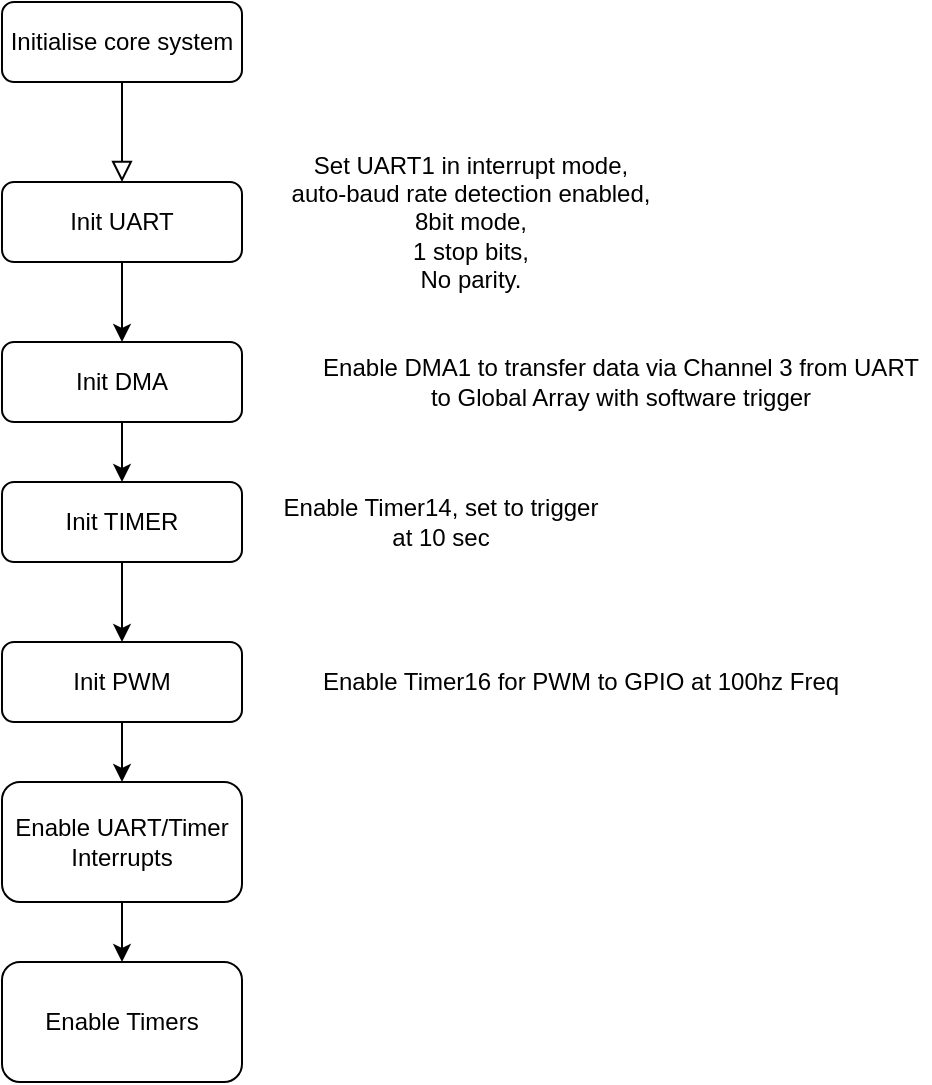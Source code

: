 <mxfile version="14.5.3" type="device" pages="6"><diagram id="C5RBs43oDa-KdzZeNtuy" name="Init"><mxGraphModel dx="782" dy="437" grid="1" gridSize="10" guides="1" tooltips="1" connect="1" arrows="1" fold="1" page="1" pageScale="1" pageWidth="827" pageHeight="1169" math="0" shadow="0"><root><mxCell id="WIyWlLk6GJQsqaUBKTNV-0"/><mxCell id="WIyWlLk6GJQsqaUBKTNV-1" parent="WIyWlLk6GJQsqaUBKTNV-0"/><mxCell id="WIyWlLk6GJQsqaUBKTNV-2" value="" style="rounded=0;html=1;jettySize=auto;orthogonalLoop=1;fontSize=11;endArrow=block;endFill=0;endSize=8;strokeWidth=1;shadow=0;labelBackgroundColor=none;edgeStyle=orthogonalEdgeStyle;" parent="WIyWlLk6GJQsqaUBKTNV-1" source="WIyWlLk6GJQsqaUBKTNV-3" edge="1"><mxGeometry relative="1" as="geometry"><mxPoint x="220" y="170" as="targetPoint"/></mxGeometry></mxCell><mxCell id="WIyWlLk6GJQsqaUBKTNV-3" value="Initialise core system" style="rounded=1;whiteSpace=wrap;html=1;fontSize=12;glass=0;strokeWidth=1;shadow=0;" parent="WIyWlLk6GJQsqaUBKTNV-1" vertex="1"><mxGeometry x="160" y="80" width="120" height="40" as="geometry"/></mxCell><mxCell id="fNFxK3prlRvdz3gn4YZW-1" value="" style="edgeStyle=orthogonalEdgeStyle;rounded=0;orthogonalLoop=1;jettySize=auto;html=1;" parent="WIyWlLk6GJQsqaUBKTNV-1" source="WIyWlLk6GJQsqaUBKTNV-7" target="WIyWlLk6GJQsqaUBKTNV-12" edge="1"><mxGeometry relative="1" as="geometry"/></mxCell><mxCell id="WIyWlLk6GJQsqaUBKTNV-7" value="Init UART" style="rounded=1;whiteSpace=wrap;html=1;fontSize=12;glass=0;strokeWidth=1;shadow=0;" parent="WIyWlLk6GJQsqaUBKTNV-1" vertex="1"><mxGeometry x="160" y="170" width="120" height="40" as="geometry"/></mxCell><mxCell id="fNFxK3prlRvdz3gn4YZW-9" value="" style="edgeStyle=orthogonalEdgeStyle;rounded=0;orthogonalLoop=1;jettySize=auto;html=1;" parent="WIyWlLk6GJQsqaUBKTNV-1" source="WIyWlLk6GJQsqaUBKTNV-11" target="fNFxK3prlRvdz3gn4YZW-8" edge="1"><mxGeometry relative="1" as="geometry"/></mxCell><mxCell id="WIyWlLk6GJQsqaUBKTNV-11" value="Init PWM" style="rounded=1;whiteSpace=wrap;html=1;fontSize=12;glass=0;strokeWidth=1;shadow=0;" parent="WIyWlLk6GJQsqaUBKTNV-1" vertex="1"><mxGeometry x="160" y="400" width="120" height="40" as="geometry"/></mxCell><mxCell id="fNFxK3prlRvdz3gn4YZW-4" value="" style="edgeStyle=orthogonalEdgeStyle;rounded=0;orthogonalLoop=1;jettySize=auto;html=1;" parent="WIyWlLk6GJQsqaUBKTNV-1" source="WIyWlLk6GJQsqaUBKTNV-12" target="fNFxK3prlRvdz3gn4YZW-3" edge="1"><mxGeometry relative="1" as="geometry"/></mxCell><mxCell id="WIyWlLk6GJQsqaUBKTNV-12" value="Init DMA" style="rounded=1;whiteSpace=wrap;html=1;fontSize=12;glass=0;strokeWidth=1;shadow=0;" parent="WIyWlLk6GJQsqaUBKTNV-1" vertex="1"><mxGeometry x="160" y="250" width="120" height="40" as="geometry"/></mxCell><mxCell id="fNFxK3prlRvdz3gn4YZW-0" value="Set UART1 in interrupt mode, &lt;br&gt;auto-baud rate detection enabled,&lt;br&gt;8bit mode,&lt;br&gt;1 stop bits,&lt;br&gt;No parity." style="text;html=1;align=center;verticalAlign=middle;resizable=0;points=[];autosize=1;" parent="WIyWlLk6GJQsqaUBKTNV-1" vertex="1"><mxGeometry x="299" y="150" width="190" height="80" as="geometry"/></mxCell><mxCell id="fNFxK3prlRvdz3gn4YZW-2" value="Enable DMA1 to transfer data via Channel 3 from UART &lt;br&gt;to Global Array with software trigger" style="text;html=1;align=center;verticalAlign=middle;resizable=0;points=[];autosize=1;" parent="WIyWlLk6GJQsqaUBKTNV-1" vertex="1"><mxGeometry x="314" y="255" width="310" height="30" as="geometry"/></mxCell><mxCell id="fNFxK3prlRvdz3gn4YZW-6" value="" style="edgeStyle=orthogonalEdgeStyle;rounded=0;orthogonalLoop=1;jettySize=auto;html=1;" parent="WIyWlLk6GJQsqaUBKTNV-1" source="fNFxK3prlRvdz3gn4YZW-3" target="WIyWlLk6GJQsqaUBKTNV-11" edge="1"><mxGeometry relative="1" as="geometry"/></mxCell><mxCell id="fNFxK3prlRvdz3gn4YZW-3" value="Init TIMER" style="rounded=1;whiteSpace=wrap;html=1;fontSize=12;glass=0;strokeWidth=1;shadow=0;" parent="WIyWlLk6GJQsqaUBKTNV-1" vertex="1"><mxGeometry x="160" y="320" width="120" height="40" as="geometry"/></mxCell><mxCell id="fNFxK3prlRvdz3gn4YZW-5" value="Enable Timer14, set to trigger &lt;br&gt;at 10 sec" style="text;html=1;align=center;verticalAlign=middle;resizable=0;points=[];autosize=1;" parent="WIyWlLk6GJQsqaUBKTNV-1" vertex="1"><mxGeometry x="294" y="325" width="170" height="30" as="geometry"/></mxCell><mxCell id="fNFxK3prlRvdz3gn4YZW-7" value="Enable Timer16 for PWM to GPIO at 100hz Freq" style="text;html=1;align=center;verticalAlign=middle;resizable=0;points=[];autosize=1;" parent="WIyWlLk6GJQsqaUBKTNV-1" vertex="1"><mxGeometry x="314" y="410" width="270" height="20" as="geometry"/></mxCell><mxCell id="0LhBLO6fS6d11tV4kmb4-1" value="" style="edgeStyle=orthogonalEdgeStyle;rounded=0;orthogonalLoop=1;jettySize=auto;html=1;" parent="WIyWlLk6GJQsqaUBKTNV-1" source="fNFxK3prlRvdz3gn4YZW-8" target="0LhBLO6fS6d11tV4kmb4-0" edge="1"><mxGeometry relative="1" as="geometry"/></mxCell><mxCell id="fNFxK3prlRvdz3gn4YZW-8" value="Enable UART/Timer Interrupts" style="whiteSpace=wrap;html=1;rounded=1;shadow=0;strokeWidth=1;glass=0;" parent="WIyWlLk6GJQsqaUBKTNV-1" vertex="1"><mxGeometry x="160" y="470" width="120" height="60" as="geometry"/></mxCell><mxCell id="0LhBLO6fS6d11tV4kmb4-0" value="Enable Timers" style="whiteSpace=wrap;html=1;rounded=1;shadow=0;strokeWidth=1;glass=0;" parent="WIyWlLk6GJQsqaUBKTNV-1" vertex="1"><mxGeometry x="160" y="560" width="120" height="60" as="geometry"/></mxCell></root></mxGraphModel></diagram><diagram id="NV0AXyTH2c6atrR2HW_r" name="Main Loop"><mxGraphModel dx="782" dy="437" grid="1" gridSize="10" guides="1" tooltips="1" connect="1" arrows="1" fold="1" page="1" pageScale="1" pageWidth="850" pageHeight="1100" math="0" shadow="0"><root><mxCell id="OW6c3vYPkjtHU0r8Vubb-0"/><mxCell id="OW6c3vYPkjtHU0r8Vubb-1" parent="OW6c3vYPkjtHU0r8Vubb-0"/><mxCell id="i8jqcb4h9BeHrwFSFc7t-2" value="" style="edgeStyle=orthogonalEdgeStyle;rounded=0;orthogonalLoop=1;jettySize=auto;html=1;" parent="OW6c3vYPkjtHU0r8Vubb-1" source="i8jqcb4h9BeHrwFSFc7t-0" edge="1"><mxGeometry relative="1" as="geometry"><mxPoint x="390" y="200" as="targetPoint"/></mxGeometry></mxCell><mxCell id="i8jqcb4h9BeHrwFSFc7t-0" value="Main Loop" style="rounded=1;whiteSpace=wrap;html=1;fontSize=12;glass=0;strokeWidth=1;shadow=0;" parent="OW6c3vYPkjtHU0r8Vubb-1" vertex="1"><mxGeometry x="330" y="80" width="120" height="40" as="geometry"/></mxCell><mxCell id="i8jqcb4h9BeHrwFSFc7t-3" value="My ring buffer has 3 defining variables:&lt;br&gt;num_pending - No. of units of Data still to be processed&lt;br&gt;write_index - Where new data will be added to buffer&lt;br&gt;read_index - Where data will be taken from for operations" style="text;html=1;align=center;verticalAlign=middle;resizable=0;points=[];autosize=1;" parent="OW6c3vYPkjtHU0r8Vubb-1" vertex="1"><mxGeometry x="460" y="10" width="320" height="60" as="geometry"/></mxCell><mxCell id="i8jqcb4h9BeHrwFSFc7t-9" value="No" style="edgeStyle=orthogonalEdgeStyle;rounded=0;orthogonalLoop=1;jettySize=auto;html=1;" parent="OW6c3vYPkjtHU0r8Vubb-1" source="i8jqcb4h9BeHrwFSFc7t-4" edge="1"><mxGeometry x="-0.6" relative="1" as="geometry"><mxPoint x="390" y="350" as="targetPoint"/><mxPoint as="offset"/></mxGeometry></mxCell><mxCell id="i8jqcb4h9BeHrwFSFc7t-4" value="num_pending == 0?" style="rhombus;whiteSpace=wrap;html=1;" parent="OW6c3vYPkjtHU0r8Vubb-1" vertex="1"><mxGeometry x="330" y="155" width="120" height="100" as="geometry"/></mxCell><mxCell id="i8jqcb4h9BeHrwFSFc7t-5" value="Yes" style="edgeStyle=orthogonalEdgeStyle;rounded=0;orthogonalLoop=1;jettySize=auto;html=1;exitX=1;exitY=0.5;exitDx=0;exitDy=0;entryX=0.5;entryY=0;entryDx=0;entryDy=0;" parent="OW6c3vYPkjtHU0r8Vubb-1" source="i8jqcb4h9BeHrwFSFc7t-4" target="i8jqcb4h9BeHrwFSFc7t-4" edge="1"><mxGeometry x="-0.565" relative="1" as="geometry"><mxPoint x="400" y="130" as="sourcePoint"/><mxPoint x="400" y="210" as="targetPoint"/><Array as="points"><mxPoint x="470" y="205"/><mxPoint x="470" y="130"/><mxPoint x="390" y="130"/></Array><mxPoint as="offset"/></mxGeometry></mxCell><mxCell id="5C7aSwYxDwhFgV674oqc-23" value="No" style="edgeStyle=orthogonalEdgeStyle;rounded=0;orthogonalLoop=1;jettySize=auto;html=1;entryX=0.5;entryY=0;entryDx=0;entryDy=0;" parent="OW6c3vYPkjtHU0r8Vubb-1" source="i8jqcb4h9BeHrwFSFc7t-11" target="5C7aSwYxDwhFgV674oqc-35" edge="1"><mxGeometry relative="1" as="geometry"><mxPoint x="610" y="400" as="targetPoint"/></mxGeometry></mxCell><mxCell id="5C7aSwYxDwhFgV674oqc-30" value="yes" style="edgeStyle=orthogonalEdgeStyle;rounded=0;orthogonalLoop=1;jettySize=auto;html=1;" parent="OW6c3vYPkjtHU0r8Vubb-1" source="i8jqcb4h9BeHrwFSFc7t-11" target="5C7aSwYxDwhFgV674oqc-29" edge="1"><mxGeometry relative="1" as="geometry"/></mxCell><mxCell id="i8jqcb4h9BeHrwFSFc7t-11" value="Timers enabled?" style="rhombus;whiteSpace=wrap;html=1;" parent="OW6c3vYPkjtHU0r8Vubb-1" vertex="1"><mxGeometry x="330" y="290" width="120" height="100" as="geometry"/></mxCell><mxCell id="5C7aSwYxDwhFgV674oqc-41" value="" style="edgeStyle=orthogonalEdgeStyle;rounded=0;orthogonalLoop=1;jettySize=auto;html=1;" parent="OW6c3vYPkjtHU0r8Vubb-1" source="i8jqcb4h9BeHrwFSFc7t-14" target="5C7aSwYxDwhFgV674oqc-40" edge="1"><mxGeometry relative="1" as="geometry"/></mxCell><mxCell id="i8jqcb4h9BeHrwFSFc7t-14" value="update buffer indexes" style="rounded=1;whiteSpace=wrap;html=1;fontSize=12;glass=0;strokeWidth=1;shadow=0;" parent="OW6c3vYPkjtHU0r8Vubb-1" vertex="1"><mxGeometry x="330" y="560" width="120" height="50" as="geometry"/></mxCell><mxCell id="i8jqcb4h9BeHrwFSFc7t-19" value="" style="edgeStyle=orthogonalEdgeStyle;rounded=0;orthogonalLoop=1;jettySize=auto;html=1;" parent="OW6c3vYPkjtHU0r8Vubb-1" source="i8jqcb4h9BeHrwFSFc7t-16" target="i8jqcb4h9BeHrwFSFc7t-18" edge="1"><mxGeometry relative="1" as="geometry"/></mxCell><mxCell id="i8jqcb4h9BeHrwFSFc7t-16" value="Read buffer slot, check for multiples of 4 and 7" style="rounded=1;whiteSpace=wrap;html=1;fontSize=12;glass=0;strokeWidth=1;shadow=0;" parent="OW6c3vYPkjtHU0r8Vubb-1" vertex="1"><mxGeometry x="330" y="770" width="120" height="50" as="geometry"/></mxCell><mxCell id="ux0tK_L47NXtyx1Olcjk-3" value="" style="edgeStyle=orthogonalEdgeStyle;rounded=0;orthogonalLoop=1;jettySize=auto;html=1;entryX=0.5;entryY=0;entryDx=0;entryDy=0;" parent="OW6c3vYPkjtHU0r8Vubb-1" source="i8jqcb4h9BeHrwFSFc7t-18" target="5KX5aZBlRHsEQAm0Lp49-0" edge="1"><mxGeometry relative="1" as="geometry"><mxPoint x="390" y="1020.0" as="targetPoint"/></mxGeometry></mxCell><mxCell id="i8jqcb4h9BeHrwFSFc7t-18" value="Prepare response msg, encode crc and transmit" style="rounded=1;whiteSpace=wrap;html=1;fontSize=12;glass=0;strokeWidth=1;shadow=0;" parent="OW6c3vYPkjtHU0r8Vubb-1" vertex="1"><mxGeometry x="330" y="860" width="120" height="50" as="geometry"/></mxCell><mxCell id="i8jqcb4h9BeHrwFSFc7t-23" value="" style="edgeStyle=orthogonalEdgeStyle;rounded=0;orthogonalLoop=1;jettySize=auto;html=1;entryX=0.5;entryY=0;entryDx=0;entryDy=0;" parent="OW6c3vYPkjtHU0r8Vubb-1" source="i8jqcb4h9BeHrwFSFc7t-20" target="3ISVhR9QRTK5-gs7HTj9-0" edge="1"><mxGeometry relative="1" as="geometry"/></mxCell><mxCell id="i8jqcb4h9BeHrwFSFc7t-20" value="Timer interrupt occurred at 10 sec" style="rounded=1;whiteSpace=wrap;html=1;fontSize=12;glass=0;strokeWidth=1;shadow=0;" parent="OW6c3vYPkjtHU0r8Vubb-1" vertex="1"><mxGeometry x="30" y="100" width="120" height="50" as="geometry"/></mxCell><mxCell id="3ISVhR9QRTK5-gs7HTj9-1" value="" style="edgeStyle=orthogonalEdgeStyle;rounded=0;orthogonalLoop=1;jettySize=auto;html=1;entryX=0.5;entryY=0;entryDx=0;entryDy=0;" parent="OW6c3vYPkjtHU0r8Vubb-1" source="3ISVhR9QRTK5-gs7HTj9-0" target="ux0tK_L47NXtyx1Olcjk-0" edge="1"><mxGeometry relative="1" as="geometry"><mxPoint x="90" y="300" as="targetPoint"/></mxGeometry></mxCell><mxCell id="3ISVhR9QRTK5-gs7HTj9-0" value="TIMER Capture Complete Callback" style="rounded=1;whiteSpace=wrap;html=1;fontSize=12;glass=0;strokeWidth=1;shadow=0;" parent="OW6c3vYPkjtHU0r8Vubb-1" vertex="1"><mxGeometry x="30" y="180" width="120" height="50" as="geometry"/></mxCell><mxCell id="g0xxBcwMXLqfYmfP16op-0" value="" style="edgeStyle=orthogonalEdgeStyle;rounded=0;orthogonalLoop=1;jettySize=auto;html=1;" edge="1" parent="OW6c3vYPkjtHU0r8Vubb-1" source="ux0tK_L47NXtyx1Olcjk-0" target="5C7aSwYxDwhFgV674oqc-6"><mxGeometry relative="1" as="geometry"/></mxCell><mxCell id="ux0tK_L47NXtyx1Olcjk-0" value="set operation_complete flag" style="rounded=1;whiteSpace=wrap;html=1;fontSize=12;glass=0;strokeWidth=1;shadow=0;" parent="OW6c3vYPkjtHU0r8Vubb-1" vertex="1"><mxGeometry x="30" y="315" width="120" height="50" as="geometry"/></mxCell><mxCell id="R8rM-HdjWMqk8aGuz4MR-20" value="" style="edgeStyle=orthogonalEdgeStyle;rounded=0;orthogonalLoop=1;jettySize=auto;html=1;exitX=0.5;exitY=1;exitDx=0;exitDy=0;entryX=0;entryY=0.5;entryDx=0;entryDy=0;" parent="OW6c3vYPkjtHU0r8Vubb-1" source="5KX5aZBlRHsEQAm0Lp49-1" target="i8jqcb4h9BeHrwFSFc7t-0" edge="1"><mxGeometry relative="1" as="geometry"><mxPoint x="660" y="1965" as="sourcePoint"/><mxPoint x="300" y="1710" as="targetPoint"/><Array as="points"><mxPoint x="390" y="1080"/><mxPoint x="300" y="1080"/><mxPoint x="300" y="100"/></Array></mxGeometry></mxCell><mxCell id="5C7aSwYxDwhFgV674oqc-4" style="edgeStyle=orthogonalEdgeStyle;rounded=0;orthogonalLoop=1;jettySize=auto;html=1;exitX=0.5;exitY=1;exitDx=0;exitDy=0;" parent="OW6c3vYPkjtHU0r8Vubb-1" source="ux0tK_L47NXtyx1Olcjk-0" target="ux0tK_L47NXtyx1Olcjk-0" edge="1"><mxGeometry relative="1" as="geometry"/></mxCell><mxCell id="5C7aSwYxDwhFgV674oqc-6" value="return" style="rounded=1;whiteSpace=wrap;html=1;fontSize=12;glass=0;strokeWidth=1;shadow=0;" parent="OW6c3vYPkjtHU0r8Vubb-1" vertex="1"><mxGeometry x="30" y="430" width="120" height="50" as="geometry"/></mxCell><mxCell id="5C7aSwYxDwhFgV674oqc-25" value="" style="edgeStyle=orthogonalEdgeStyle;rounded=0;orthogonalLoop=1;jettySize=auto;html=1;" parent="OW6c3vYPkjtHU0r8Vubb-1" source="5C7aSwYxDwhFgV674oqc-22" target="5C7aSwYxDwhFgV674oqc-24" edge="1"><mxGeometry relative="1" as="geometry"/></mxCell><mxCell id="5C7aSwYxDwhFgV674oqc-22" value="Load next unit of data into PWM Duty cycle Register" style="rounded=1;whiteSpace=wrap;html=1;fontSize=12;glass=0;strokeWidth=1;shadow=0;" parent="OW6c3vYPkjtHU0r8Vubb-1" vertex="1"><mxGeometry x="570" y="570" width="120" height="50" as="geometry"/></mxCell><mxCell id="5C7aSwYxDwhFgV674oqc-27" value="" style="edgeStyle=orthogonalEdgeStyle;rounded=0;orthogonalLoop=1;jettySize=auto;html=1;" parent="OW6c3vYPkjtHU0r8Vubb-1" source="5C7aSwYxDwhFgV674oqc-24" target="5C7aSwYxDwhFgV674oqc-26" edge="1"><mxGeometry relative="1" as="geometry"/></mxCell><mxCell id="5C7aSwYxDwhFgV674oqc-24" value="Enable timers" style="rounded=1;whiteSpace=wrap;html=1;fontSize=12;glass=0;strokeWidth=1;shadow=0;" parent="OW6c3vYPkjtHU0r8Vubb-1" vertex="1"><mxGeometry x="570" y="660" width="120" height="50" as="geometry"/></mxCell><mxCell id="5C7aSwYxDwhFgV674oqc-26" value="clear operation_complete flag" style="rounded=1;whiteSpace=wrap;html=1;fontSize=12;glass=0;strokeWidth=1;shadow=0;" parent="OW6c3vYPkjtHU0r8Vubb-1" vertex="1"><mxGeometry x="570" y="740" width="120" height="50" as="geometry"/></mxCell><mxCell id="5C7aSwYxDwhFgV674oqc-28" value="" style="edgeStyle=orthogonalEdgeStyle;rounded=0;orthogonalLoop=1;jettySize=auto;html=1;exitX=1;exitY=0.5;exitDx=0;exitDy=0;entryX=1;entryY=0.5;entryDx=0;entryDy=0;" parent="OW6c3vYPkjtHU0r8Vubb-1" source="5C7aSwYxDwhFgV674oqc-26" target="i8jqcb4h9BeHrwFSFc7t-0" edge="1"><mxGeometry relative="1" as="geometry"><mxPoint x="630" y="565" as="sourcePoint"/><mxPoint x="630" y="645" as="targetPoint"/></mxGeometry></mxCell><mxCell id="5C7aSwYxDwhFgV674oqc-33" value="yes" style="edgeStyle=orthogonalEdgeStyle;rounded=0;orthogonalLoop=1;jettySize=auto;html=1;entryX=0.5;entryY=0;entryDx=0;entryDy=0;" parent="OW6c3vYPkjtHU0r8Vubb-1" source="5C7aSwYxDwhFgV674oqc-29" target="i8jqcb4h9BeHrwFSFc7t-14" edge="1"><mxGeometry relative="1" as="geometry"/></mxCell><mxCell id="5C7aSwYxDwhFgV674oqc-29" value="operation_complete flag = 1?" style="rhombus;whiteSpace=wrap;html=1;" parent="OW6c3vYPkjtHU0r8Vubb-1" vertex="1"><mxGeometry x="330" y="420" width="120" height="100" as="geometry"/></mxCell><mxCell id="5C7aSwYxDwhFgV674oqc-31" value="No" style="edgeStyle=orthogonalEdgeStyle;rounded=0;orthogonalLoop=1;jettySize=auto;html=1;exitX=0;exitY=0.5;exitDx=0;exitDy=0;entryX=0;entryY=0.5;entryDx=0;entryDy=0;" parent="OW6c3vYPkjtHU0r8Vubb-1" source="5C7aSwYxDwhFgV674oqc-29" target="i8jqcb4h9BeHrwFSFc7t-0" edge="1"><mxGeometry x="-0.927" relative="1" as="geometry"><mxPoint x="180" y="375" as="sourcePoint"/><mxPoint x="280" y="170" as="targetPoint"/><Array as="points"><mxPoint x="300" y="470"/><mxPoint x="300" y="100"/></Array><mxPoint as="offset"/></mxGeometry></mxCell><mxCell id="5C7aSwYxDwhFgV674oqc-38" value="" style="edgeStyle=orthogonalEdgeStyle;rounded=0;orthogonalLoop=1;jettySize=auto;html=1;" parent="OW6c3vYPkjtHU0r8Vubb-1" source="5C7aSwYxDwhFgV674oqc-35" target="5C7aSwYxDwhFgV674oqc-37" edge="1"><mxGeometry relative="1" as="geometry"/></mxCell><mxCell id="5C7aSwYxDwhFgV674oqc-35" value="Read buffer slot, check for multiples of 4 and 7" style="rounded=1;whiteSpace=wrap;html=1;fontSize=12;glass=0;strokeWidth=1;shadow=0;" parent="OW6c3vYPkjtHU0r8Vubb-1" vertex="1"><mxGeometry x="570" y="420" width="120" height="50" as="geometry"/></mxCell><mxCell id="5C7aSwYxDwhFgV674oqc-39" value="" style="edgeStyle=orthogonalEdgeStyle;rounded=0;orthogonalLoop=1;jettySize=auto;html=1;" parent="OW6c3vYPkjtHU0r8Vubb-1" source="5C7aSwYxDwhFgV674oqc-37" target="5C7aSwYxDwhFgV674oqc-22" edge="1"><mxGeometry relative="1" as="geometry"/></mxCell><mxCell id="5C7aSwYxDwhFgV674oqc-37" value="Prepare response msg, encode crc and transmit" style="rounded=1;whiteSpace=wrap;html=1;fontSize=12;glass=0;strokeWidth=1;shadow=0;" parent="OW6c3vYPkjtHU0r8Vubb-1" vertex="1"><mxGeometry x="570" y="500" width="120" height="50" as="geometry"/></mxCell><mxCell id="5C7aSwYxDwhFgV674oqc-43" value="yes" style="edgeStyle=orthogonalEdgeStyle;rounded=0;orthogonalLoop=1;jettySize=auto;html=1;entryX=0;entryY=0.5;entryDx=0;entryDy=0;" parent="OW6c3vYPkjtHU0r8Vubb-1" source="5C7aSwYxDwhFgV674oqc-40" target="5C7aSwYxDwhFgV674oqc-42" edge="1"><mxGeometry relative="1" as="geometry"/></mxCell><mxCell id="5C7aSwYxDwhFgV674oqc-46" value="no" style="edgeStyle=orthogonalEdgeStyle;rounded=0;orthogonalLoop=1;jettySize=auto;html=1;entryX=0.5;entryY=0;entryDx=0;entryDy=0;" parent="OW6c3vYPkjtHU0r8Vubb-1" source="5C7aSwYxDwhFgV674oqc-40" target="i8jqcb4h9BeHrwFSFc7t-16" edge="1"><mxGeometry relative="1" as="geometry"><mxPoint x="390" y="840" as="targetPoint"/></mxGeometry></mxCell><mxCell id="5C7aSwYxDwhFgV674oqc-40" value="num_pending == 0?" style="rhombus;whiteSpace=wrap;html=1;" parent="OW6c3vYPkjtHU0r8Vubb-1" vertex="1"><mxGeometry x="330" y="640" width="120" height="100" as="geometry"/></mxCell><mxCell id="5C7aSwYxDwhFgV674oqc-42" value="disable timer/pwm" style="rounded=1;whiteSpace=wrap;html=1;fontSize=12;glass=0;strokeWidth=1;shadow=0;" parent="OW6c3vYPkjtHU0r8Vubb-1" vertex="1"><mxGeometry x="570" y="810" width="120" height="50" as="geometry"/></mxCell><mxCell id="5C7aSwYxDwhFgV674oqc-44" value="" style="edgeStyle=orthogonalEdgeStyle;rounded=0;orthogonalLoop=1;jettySize=auto;html=1;exitX=1;exitY=0.5;exitDx=0;exitDy=0;entryX=1;entryY=0.5;entryDx=0;entryDy=0;" parent="OW6c3vYPkjtHU0r8Vubb-1" source="5C7aSwYxDwhFgV674oqc-42" target="i8jqcb4h9BeHrwFSFc7t-0" edge="1"><mxGeometry relative="1" as="geometry"><mxPoint x="700" y="775.0" as="sourcePoint"/><mxPoint x="460" y="110" as="targetPoint"/></mxGeometry></mxCell><mxCell id="5KX5aZBlRHsEQAm0Lp49-2" value="" style="edgeStyle=orthogonalEdgeStyle;rounded=0;orthogonalLoop=1;jettySize=auto;html=1;" parent="OW6c3vYPkjtHU0r8Vubb-1" source="5KX5aZBlRHsEQAm0Lp49-0" target="5KX5aZBlRHsEQAm0Lp49-1" edge="1"><mxGeometry relative="1" as="geometry"/></mxCell><mxCell id="5KX5aZBlRHsEQAm0Lp49-0" value="Load next unit of data into PWM Duty cycle Register" style="rounded=1;whiteSpace=wrap;html=1;fontSize=12;glass=0;strokeWidth=1;shadow=0;" parent="OW6c3vYPkjtHU0r8Vubb-1" vertex="1"><mxGeometry x="330" y="950" width="120" height="50" as="geometry"/></mxCell><mxCell id="5KX5aZBlRHsEQAm0Lp49-1" value="clear operation_complete flag" style="rounded=1;whiteSpace=wrap;html=1;fontSize=12;glass=0;strokeWidth=1;shadow=0;" parent="OW6c3vYPkjtHU0r8Vubb-1" vertex="1"><mxGeometry x="330" y="1020" width="120" height="50" as="geometry"/></mxCell></root></mxGraphModel></diagram><diagram id="z5GOvxE9oxGWejy6FZar" name="Serial_Receive"><mxGraphModel dx="782" dy="437" grid="1" gridSize="10" guides="1" tooltips="1" connect="1" arrows="1" fold="1" page="1" pageScale="1" pageWidth="850" pageHeight="1100" math="0" shadow="0"><root><mxCell id="PoPbTyny5GnzeyN9H5pb-0"/><mxCell id="PoPbTyny5GnzeyN9H5pb-1" parent="PoPbTyny5GnzeyN9H5pb-0"/><mxCell id="bvYtP8YUcMzV3thyIsc1-5" value="" style="edgeStyle=orthogonalEdgeStyle;rounded=0;orthogonalLoop=1;jettySize=auto;html=1;" parent="PoPbTyny5GnzeyN9H5pb-1" source="bvYtP8YUcMzV3thyIsc1-0" target="bvYtP8YUcMzV3thyIsc1-4" edge="1"><mxGeometry relative="1" as="geometry"/></mxCell><mxCell id="bvYtP8YUcMzV3thyIsc1-0" value="UART Receive Interrupt Triggered" style="rounded=1;whiteSpace=wrap;html=1;fontSize=12;glass=0;strokeWidth=1;shadow=0;" parent="PoPbTyny5GnzeyN9H5pb-1" vertex="1"><mxGeometry x="300" y="40" width="120" height="40" as="geometry"/></mxCell><mxCell id="bvYtP8YUcMzV3thyIsc1-1" value="Data arrives on bus" style="text;html=1;align=center;verticalAlign=middle;resizable=0;points=[];autosize=1;" parent="PoPbTyny5GnzeyN9H5pb-1" vertex="1"><mxGeometry x="450" y="50" width="120" height="20" as="geometry"/></mxCell><mxCell id="bvYtP8YUcMzV3thyIsc1-17" value="" style="edgeStyle=orthogonalEdgeStyle;rounded=0;orthogonalLoop=1;jettySize=auto;html=1;" parent="PoPbTyny5GnzeyN9H5pb-1" source="bvYtP8YUcMzV3thyIsc1-2" target="bvYtP8YUcMzV3thyIsc1-16" edge="1"><mxGeometry relative="1" as="geometry"/></mxCell><mxCell id="bvYtP8YUcMzV3thyIsc1-2" value="UART Receive Success Callback&amp;nbsp;" style="rounded=1;whiteSpace=wrap;html=1;fontSize=12;glass=0;strokeWidth=1;shadow=0;" parent="PoPbTyny5GnzeyN9H5pb-1" vertex="1"><mxGeometry x="300" y="210" width="120" height="40" as="geometry"/></mxCell><mxCell id="bvYtP8YUcMzV3thyIsc1-6" value="Yes" style="edgeStyle=orthogonalEdgeStyle;rounded=0;orthogonalLoop=1;jettySize=auto;html=1;" parent="PoPbTyny5GnzeyN9H5pb-1" source="bvYtP8YUcMzV3thyIsc1-4" target="bvYtP8YUcMzV3thyIsc1-2" edge="1"><mxGeometry relative="1" as="geometry"/></mxCell><mxCell id="bvYtP8YUcMzV3thyIsc1-11" value="No" style="edgeStyle=orthogonalEdgeStyle;rounded=0;orthogonalLoop=1;jettySize=auto;html=1;" parent="PoPbTyny5GnzeyN9H5pb-1" source="bvYtP8YUcMzV3thyIsc1-4" target="bvYtP8YUcMzV3thyIsc1-10" edge="1"><mxGeometry relative="1" as="geometry"/></mxCell><mxCell id="bvYtP8YUcMzV3thyIsc1-4" value="Receive success?" style="rhombus;whiteSpace=wrap;html=1;" parent="PoPbTyny5GnzeyN9H5pb-1" vertex="1"><mxGeometry x="320" y="100" width="80" height="80" as="geometry"/></mxCell><mxCell id="bvYtP8YUcMzV3thyIsc1-13" value="" style="edgeStyle=orthogonalEdgeStyle;rounded=0;orthogonalLoop=1;jettySize=auto;html=1;exitX=1;exitY=0.5;exitDx=0;exitDy=0;entryX=0.5;entryY=0;entryDx=0;entryDy=0;" parent="PoPbTyny5GnzeyN9H5pb-1" source="iotlVxkOs-c-WnsxJHn3-2" target="bvYtP8YUcMzV3thyIsc1-14" edge="1"><mxGeometry relative="1" as="geometry"><mxPoint x="760" y="680" as="targetPoint"/></mxGeometry></mxCell><mxCell id="iotlVxkOs-c-WnsxJHn3-3" value="" style="edgeStyle=orthogonalEdgeStyle;rounded=0;orthogonalLoop=1;jettySize=auto;html=1;" parent="PoPbTyny5GnzeyN9H5pb-1" source="bvYtP8YUcMzV3thyIsc1-10" target="iotlVxkOs-c-WnsxJHn3-2" edge="1"><mxGeometry relative="1" as="geometry"/></mxCell><mxCell id="bvYtP8YUcMzV3thyIsc1-10" value="UART Receive Failure Callback" style="rounded=1;whiteSpace=wrap;html=1;fontSize=12;glass=0;strokeWidth=1;shadow=0;" parent="PoPbTyny5GnzeyN9H5pb-1" vertex="1"><mxGeometry x="430" y="120" width="120" height="40" as="geometry"/></mxCell><mxCell id="bvYtP8YUcMzV3thyIsc1-14" value="Return 0" style="rounded=1;whiteSpace=wrap;html=1;fontSize=12;glass=0;strokeWidth=1;shadow=0;" parent="PoPbTyny5GnzeyN9H5pb-1" vertex="1"><mxGeometry x="700" y="770" width="120" height="40" as="geometry"/></mxCell><mxCell id="bvYtP8YUcMzV3thyIsc1-19" value="" style="edgeStyle=orthogonalEdgeStyle;rounded=0;orthogonalLoop=1;jettySize=auto;html=1;" parent="PoPbTyny5GnzeyN9H5pb-1" source="bvYtP8YUcMzV3thyIsc1-16" target="bvYtP8YUcMzV3thyIsc1-18" edge="1"><mxGeometry relative="1" as="geometry"/></mxCell><mxCell id="bvYtP8YUcMzV3thyIsc1-16" value="Perform CRC" style="rounded=1;whiteSpace=wrap;html=1;fontSize=12;glass=0;strokeWidth=1;shadow=0;" parent="PoPbTyny5GnzeyN9H5pb-1" vertex="1"><mxGeometry x="300" y="280" width="120" height="40" as="geometry"/></mxCell><mxCell id="bvYtP8YUcMzV3thyIsc1-21" value="No" style="edgeStyle=orthogonalEdgeStyle;rounded=0;orthogonalLoop=1;jettySize=auto;html=1;" parent="PoPbTyny5GnzeyN9H5pb-1" source="bvYtP8YUcMzV3thyIsc1-18" edge="1"><mxGeometry relative="1" as="geometry"><mxPoint x="460" y="390" as="targetPoint"/></mxGeometry></mxCell><mxCell id="bvYtP8YUcMzV3thyIsc1-29" value="Yes" style="edgeStyle=orthogonalEdgeStyle;rounded=0;orthogonalLoop=1;jettySize=auto;html=1;entryX=0.5;entryY=0;entryDx=0;entryDy=0;" parent="PoPbTyny5GnzeyN9H5pb-1" source="bvYtP8YUcMzV3thyIsc1-18" target="bvYtP8YUcMzV3thyIsc1-30" edge="1"><mxGeometry relative="1" as="geometry"><mxPoint x="360" y="460" as="targetPoint"/></mxGeometry></mxCell><mxCell id="bvYtP8YUcMzV3thyIsc1-18" value="CRC valid?" style="rhombus;whiteSpace=wrap;html=1;" parent="PoPbTyny5GnzeyN9H5pb-1" vertex="1"><mxGeometry x="320" y="350" width="80" height="80" as="geometry"/></mxCell><mxCell id="bvYtP8YUcMzV3thyIsc1-24" value="" style="edgeStyle=orthogonalEdgeStyle;rounded=0;orthogonalLoop=1;jettySize=auto;html=1;entryX=0.5;entryY=0;entryDx=0;entryDy=0;" parent="PoPbTyny5GnzeyN9H5pb-1" target="bvYtP8YUcMzV3thyIsc1-14" edge="1"><mxGeometry relative="1" as="geometry"><mxPoint x="580" y="390" as="sourcePoint"/><mxPoint x="760" y="680" as="targetPoint"/><Array as="points"><mxPoint x="760" y="390"/></Array></mxGeometry></mxCell><mxCell id="bvYtP8YUcMzV3thyIsc1-27" value="Serial Transmit NACK" style="rounded=1;whiteSpace=wrap;html=1;fontSize=12;glass=0;strokeWidth=1;shadow=0;" parent="PoPbTyny5GnzeyN9H5pb-1" vertex="1"><mxGeometry x="460" y="370" width="120" height="40" as="geometry"/></mxCell><mxCell id="bvYtP8YUcMzV3thyIsc1-35" value="" style="edgeStyle=orthogonalEdgeStyle;rounded=0;orthogonalLoop=1;jettySize=auto;html=1;" parent="PoPbTyny5GnzeyN9H5pb-1" source="bvYtP8YUcMzV3thyIsc1-30" target="bvYtP8YUcMzV3thyIsc1-34" edge="1"><mxGeometry relative="1" as="geometry"/></mxCell><mxCell id="bvYtP8YUcMzV3thyIsc1-30" value="DMA Transfer to Ring Buffer" style="rounded=1;whiteSpace=wrap;html=1;fontSize=12;glass=0;strokeWidth=1;shadow=0;" parent="PoPbTyny5GnzeyN9H5pb-1" vertex="1"><mxGeometry x="300" y="470" width="120" height="40" as="geometry"/></mxCell><mxCell id="bvYtP8YUcMzV3thyIsc1-36" value="Yes" style="edgeStyle=orthogonalEdgeStyle;rounded=0;orthogonalLoop=1;jettySize=auto;html=1;entryX=0.5;entryY=0;entryDx=0;entryDy=0;" parent="PoPbTyny5GnzeyN9H5pb-1" source="bvYtP8YUcMzV3thyIsc1-34" target="bvYtP8YUcMzV3thyIsc1-40" edge="1"><mxGeometry relative="1" as="geometry"><mxPoint x="360" y="660" as="targetPoint"/></mxGeometry></mxCell><mxCell id="bvYtP8YUcMzV3thyIsc1-38" value="No" style="edgeStyle=orthogonalEdgeStyle;rounded=0;orthogonalLoop=1;jettySize=auto;html=1;" parent="PoPbTyny5GnzeyN9H5pb-1" source="bvYtP8YUcMzV3thyIsc1-34" target="bvYtP8YUcMzV3thyIsc1-37" edge="1"><mxGeometry relative="1" as="geometry"/></mxCell><mxCell id="bvYtP8YUcMzV3thyIsc1-34" value="DMA Transfer success?" style="rhombus;whiteSpace=wrap;html=1;" parent="PoPbTyny5GnzeyN9H5pb-1" vertex="1"><mxGeometry x="320" y="540" width="80" height="80" as="geometry"/></mxCell><mxCell id="bvYtP8YUcMzV3thyIsc1-42" value="" style="edgeStyle=orthogonalEdgeStyle;rounded=0;orthogonalLoop=1;jettySize=auto;html=1;entryX=0;entryY=0.5;entryDx=0;entryDy=0;" parent="PoPbTyny5GnzeyN9H5pb-1" source="bvYtP8YUcMzV3thyIsc1-37" target="bvYtP8YUcMzV3thyIsc1-41" edge="1"><mxGeometry relative="1" as="geometry"><mxPoint x="590" y="580.0" as="targetPoint"/></mxGeometry></mxCell><mxCell id="bvYtP8YUcMzV3thyIsc1-37" value="DMA Transfer Failure Callback" style="rounded=1;whiteSpace=wrap;html=1;fontSize=12;glass=0;strokeWidth=1;shadow=0;" parent="PoPbTyny5GnzeyN9H5pb-1" vertex="1"><mxGeometry x="440" y="560" width="120" height="40" as="geometry"/></mxCell><mxCell id="iotlVxkOs-c-WnsxJHn3-1" value="" style="edgeStyle=orthogonalEdgeStyle;rounded=0;orthogonalLoop=1;jettySize=auto;html=1;" parent="PoPbTyny5GnzeyN9H5pb-1" source="bvYtP8YUcMzV3thyIsc1-40" target="iotlVxkOs-c-WnsxJHn3-0" edge="1"><mxGeometry relative="1" as="geometry"/></mxCell><mxCell id="bvYtP8YUcMzV3thyIsc1-40" value="Serial Transmit ACK" style="rounded=1;whiteSpace=wrap;html=1;fontSize=12;glass=0;strokeWidth=1;shadow=0;" parent="PoPbTyny5GnzeyN9H5pb-1" vertex="1"><mxGeometry x="300" y="680" width="120" height="40" as="geometry"/></mxCell><mxCell id="bvYtP8YUcMzV3thyIsc1-41" value="Serial Transmit NACK" style="rounded=1;whiteSpace=wrap;html=1;fontSize=12;glass=0;strokeWidth=1;shadow=0;" parent="PoPbTyny5GnzeyN9H5pb-1" vertex="1"><mxGeometry x="600" y="560" width="120" height="40" as="geometry"/></mxCell><mxCell id="bvYtP8YUcMzV3thyIsc1-43" value="" style="edgeStyle=orthogonalEdgeStyle;rounded=0;orthogonalLoop=1;jettySize=auto;html=1;exitX=1;exitY=0.5;exitDx=0;exitDy=0;entryX=0.5;entryY=0;entryDx=0;entryDy=0;" parent="PoPbTyny5GnzeyN9H5pb-1" source="bvYtP8YUcMzV3thyIsc1-41" target="bvYtP8YUcMzV3thyIsc1-14" edge="1"><mxGeometry relative="1" as="geometry"><mxPoint x="570" y="650.0" as="sourcePoint"/><mxPoint x="760" y="680" as="targetPoint"/><Array as="points"><mxPoint x="760" y="580"/></Array></mxGeometry></mxCell><mxCell id="iotlVxkOs-c-WnsxJHn3-5" value="" style="edgeStyle=orthogonalEdgeStyle;rounded=0;orthogonalLoop=1;jettySize=auto;html=1;" parent="PoPbTyny5GnzeyN9H5pb-1" source="iotlVxkOs-c-WnsxJHn3-0" target="iotlVxkOs-c-WnsxJHn3-4" edge="1"><mxGeometry relative="1" as="geometry"/></mxCell><mxCell id="iotlVxkOs-c-WnsxJHn3-0" value="UART Transmit Success Callback" style="rounded=1;whiteSpace=wrap;html=1;fontSize=12;glass=0;strokeWidth=1;shadow=0;" parent="PoPbTyny5GnzeyN9H5pb-1" vertex="1"><mxGeometry x="300" y="760" width="120" height="40" as="geometry"/></mxCell><mxCell id="iotlVxkOs-c-WnsxJHn3-2" value="Serial Transmit NACK" style="rounded=1;whiteSpace=wrap;html=1;fontSize=12;glass=0;strokeWidth=1;shadow=0;" parent="PoPbTyny5GnzeyN9H5pb-1" vertex="1"><mxGeometry x="590" y="120" width="120" height="40" as="geometry"/></mxCell><mxCell id="iotlVxkOs-c-WnsxJHn3-4" value="Return 1" style="rounded=1;whiteSpace=wrap;html=1;fontSize=12;glass=0;strokeWidth=1;shadow=0;" parent="PoPbTyny5GnzeyN9H5pb-1" vertex="1"><mxGeometry x="300" y="830" width="120" height="40" as="geometry"/></mxCell></root></mxGraphModel></diagram><diagram id="GUr6dwOEPhW8u9NHdGeW" name="Multiple_4_7_check"><mxGraphModel dx="782" dy="-663" grid="1" gridSize="10" guides="1" tooltips="1" connect="1" arrows="1" fold="1" page="1" pageScale="1" pageWidth="850" pageHeight="1100" math="0" shadow="0"><root><mxCell id="t-WWla0JL3dCVlt2ncEh-0"/><mxCell id="t-WWla0JL3dCVlt2ncEh-1" parent="t-WWla0JL3dCVlt2ncEh-0"/><mxCell id="OHq1oN9l3mqP7b9sMziZ-0" value="" style="edgeStyle=orthogonalEdgeStyle;rounded=0;orthogonalLoop=1;jettySize=auto;html=1;" parent="t-WWla0JL3dCVlt2ncEh-1" source="OHq1oN9l3mqP7b9sMziZ-1" target="OHq1oN9l3mqP7b9sMziZ-3" edge="1"><mxGeometry relative="1" as="geometry"/></mxCell><mxCell id="OHq1oN9l3mqP7b9sMziZ-1" value="Check if Data is multiple of 4. Set valid_multiple accrodingly" style="rounded=1;whiteSpace=wrap;html=1;fontSize=12;glass=0;strokeWidth=1;shadow=0;" parent="t-WWla0JL3dCVlt2ncEh-1" vertex="1"><mxGeometry x="260" y="1180" width="130" height="60" as="geometry"/></mxCell><mxCell id="OHq1oN9l3mqP7b9sMziZ-2" value="" style="edgeStyle=orthogonalEdgeStyle;rounded=0;orthogonalLoop=1;jettySize=auto;html=1;" parent="t-WWla0JL3dCVlt2ncEh-1" source="OHq1oN9l3mqP7b9sMziZ-3" target="OHq1oN9l3mqP7b9sMziZ-5" edge="1"><mxGeometry relative="1" as="geometry"/></mxCell><mxCell id="OHq1oN9l3mqP7b9sMziZ-3" value="Check if Data is multiple of 7. Set valid_multiple accordingly" style="rounded=1;whiteSpace=wrap;html=1;fontSize=12;glass=0;strokeWidth=1;shadow=0;" parent="t-WWla0JL3dCVlt2ncEh-1" vertex="1"><mxGeometry x="260" y="1260" width="130" height="70" as="geometry"/></mxCell><mxCell id="OHq1oN9l3mqP7b9sMziZ-4" value="" style="edgeStyle=orthogonalEdgeStyle;rounded=0;orthogonalLoop=1;jettySize=auto;html=1;" parent="t-WWla0JL3dCVlt2ncEh-1" source="OHq1oN9l3mqP7b9sMziZ-5" target="OHq1oN9l3mqP7b9sMziZ-10" edge="1"><mxGeometry relative="1" as="geometry"/></mxCell><mxCell id="OHq1oN9l3mqP7b9sMziZ-5" value="switch case: valid_multiple == ?" style="rounded=1;whiteSpace=wrap;html=1;fontSize=12;glass=0;strokeWidth=1;shadow=0;" parent="t-WWla0JL3dCVlt2ncEh-1" vertex="1"><mxGeometry x="265" y="1350" width="120" height="50" as="geometry"/></mxCell><mxCell id="OHq1oN9l3mqP7b9sMziZ-6" value="valid_multiple reserves 0th bit for multiple of 4.&lt;br&gt;set if multiple of 4 is found, else cleared" style="text;html=1;align=center;verticalAlign=middle;resizable=0;points=[];autosize=1;" parent="t-WWla0JL3dCVlt2ncEh-1" vertex="1"><mxGeometry x="415" y="1185" width="260" height="30" as="geometry"/></mxCell><mxCell id="OHq1oN9l3mqP7b9sMziZ-7" value="valid_multiple reserves 1st bit for multiple of 7.&lt;br&gt;set if multiple of 7 is found, else cleared" style="text;html=1;align=center;verticalAlign=middle;resizable=0;points=[];autosize=1;" parent="t-WWla0JL3dCVlt2ncEh-1" vertex="1"><mxGeometry x="415" y="1280" width="260" height="30" as="geometry"/></mxCell><mxCell id="OHq1oN9l3mqP7b9sMziZ-8" value="No" style="edgeStyle=orthogonalEdgeStyle;rounded=0;orthogonalLoop=1;jettySize=auto;html=1;" parent="t-WWla0JL3dCVlt2ncEh-1" source="OHq1oN9l3mqP7b9sMziZ-10" target="OHq1oN9l3mqP7b9sMziZ-15" edge="1"><mxGeometry relative="1" as="geometry"/></mxCell><mxCell id="OHq1oN9l3mqP7b9sMziZ-9" value="Yes" style="edgeStyle=orthogonalEdgeStyle;rounded=0;orthogonalLoop=1;jettySize=auto;html=1;" parent="t-WWla0JL3dCVlt2ncEh-1" source="OHq1oN9l3mqP7b9sMziZ-10" target="OHq1oN9l3mqP7b9sMziZ-12" edge="1"><mxGeometry relative="1" as="geometry"/></mxCell><mxCell id="OHq1oN9l3mqP7b9sMziZ-10" value="Case 0b01" style="rhombus;whiteSpace=wrap;html=1;" parent="t-WWla0JL3dCVlt2ncEh-1" vertex="1"><mxGeometry x="265" y="1430" width="120" height="100" as="geometry"/></mxCell><mxCell id="OHq1oN9l3mqP7b9sMziZ-11" value="" style="edgeStyle=orthogonalEdgeStyle;rounded=0;orthogonalLoop=1;jettySize=auto;html=1;" parent="t-WWla0JL3dCVlt2ncEh-1" source="OHq1oN9l3mqP7b9sMziZ-12" edge="1"><mxGeometry relative="1" as="geometry"><mxPoint x="655" y="1940" as="targetPoint"/></mxGeometry></mxCell><mxCell id="OHq1oN9l3mqP7b9sMziZ-12" value="transmit_buffer[] = &quot;CPDM&quot;" style="rounded=1;whiteSpace=wrap;html=1;fontSize=12;glass=0;strokeWidth=1;shadow=0;" parent="t-WWla0JL3dCVlt2ncEh-1" vertex="1"><mxGeometry x="435" y="1455" width="120" height="50" as="geometry"/></mxCell><mxCell id="OHq1oN9l3mqP7b9sMziZ-13" value="No" style="edgeStyle=orthogonalEdgeStyle;rounded=0;orthogonalLoop=1;jettySize=auto;html=1;" parent="t-WWla0JL3dCVlt2ncEh-1" source="OHq1oN9l3mqP7b9sMziZ-15" target="OHq1oN9l3mqP7b9sMziZ-18" edge="1"><mxGeometry relative="1" as="geometry"/></mxCell><mxCell id="OHq1oN9l3mqP7b9sMziZ-14" value="Yes" style="edgeStyle=orthogonalEdgeStyle;rounded=0;orthogonalLoop=1;jettySize=auto;html=1;" parent="t-WWla0JL3dCVlt2ncEh-1" source="OHq1oN9l3mqP7b9sMziZ-15" target="OHq1oN9l3mqP7b9sMziZ-21" edge="1"><mxGeometry relative="1" as="geometry"/></mxCell><mxCell id="OHq1oN9l3mqP7b9sMziZ-15" value="Case 0b10" style="rhombus;whiteSpace=wrap;html=1;" parent="t-WWla0JL3dCVlt2ncEh-1" vertex="1"><mxGeometry x="265" y="1560" width="120" height="100" as="geometry"/></mxCell><mxCell id="OHq1oN9l3mqP7b9sMziZ-16" value="No" style="edgeStyle=orthogonalEdgeStyle;rounded=0;orthogonalLoop=1;jettySize=auto;html=1;" parent="t-WWla0JL3dCVlt2ncEh-1" source="OHq1oN9l3mqP7b9sMziZ-18" target="OHq1oN9l3mqP7b9sMziZ-20" edge="1"><mxGeometry relative="1" as="geometry"/></mxCell><mxCell id="OHq1oN9l3mqP7b9sMziZ-17" value="Yes" style="edgeStyle=orthogonalEdgeStyle;rounded=0;orthogonalLoop=1;jettySize=auto;html=1;" parent="t-WWla0JL3dCVlt2ncEh-1" source="OHq1oN9l3mqP7b9sMziZ-18" target="OHq1oN9l3mqP7b9sMziZ-22" edge="1"><mxGeometry relative="1" as="geometry"/></mxCell><mxCell id="OHq1oN9l3mqP7b9sMziZ-18" value="Case 0b11" style="rhombus;whiteSpace=wrap;html=1;" parent="t-WWla0JL3dCVlt2ncEh-1" vertex="1"><mxGeometry x="265" y="1700" width="120" height="100" as="geometry"/></mxCell><mxCell id="OHq1oN9l3mqP7b9sMziZ-19" value="Yes" style="edgeStyle=orthogonalEdgeStyle;rounded=0;orthogonalLoop=1;jettySize=auto;html=1;" parent="t-WWla0JL3dCVlt2ncEh-1" source="OHq1oN9l3mqP7b9sMziZ-20" target="OHq1oN9l3mqP7b9sMziZ-23" edge="1"><mxGeometry relative="1" as="geometry"/></mxCell><mxCell id="OHq1oN9l3mqP7b9sMziZ-20" value="Case 0b00" style="rhombus;whiteSpace=wrap;html=1;" parent="t-WWla0JL3dCVlt2ncEh-1" vertex="1"><mxGeometry x="265" y="1840" width="120" height="100" as="geometry"/></mxCell><mxCell id="OHq1oN9l3mqP7b9sMziZ-21" value="transmit_buffer[] = &quot;IISc&quot;" style="rounded=1;whiteSpace=wrap;html=1;fontSize=12;glass=0;strokeWidth=1;shadow=0;" parent="t-WWla0JL3dCVlt2ncEh-1" vertex="1"><mxGeometry x="435" y="1585" width="120" height="50" as="geometry"/></mxCell><mxCell id="OHq1oN9l3mqP7b9sMziZ-22" value="transmit_buffer[] = &quot;CPDM IISc&quot;" style="rounded=1;whiteSpace=wrap;html=1;fontSize=12;glass=0;strokeWidth=1;shadow=0;" parent="t-WWla0JL3dCVlt2ncEh-1" vertex="1"><mxGeometry x="435" y="1725" width="120" height="50" as="geometry"/></mxCell><mxCell id="OHq1oN9l3mqP7b9sMziZ-23" value="transmit_buffer[] = Number Received from PC" style="rounded=1;whiteSpace=wrap;html=1;fontSize=12;glass=0;strokeWidth=1;shadow=0;" parent="t-WWla0JL3dCVlt2ncEh-1" vertex="1"><mxGeometry x="435" y="1865" width="120" height="50" as="geometry"/></mxCell><mxCell id="OHq1oN9l3mqP7b9sMziZ-24" value="" style="edgeStyle=orthogonalEdgeStyle;rounded=0;orthogonalLoop=1;jettySize=auto;html=1;exitX=1;exitY=0.5;exitDx=0;exitDy=0;entryX=0.5;entryY=0;entryDx=0;entryDy=0;" parent="t-WWla0JL3dCVlt2ncEh-1" source="OHq1oN9l3mqP7b9sMziZ-21" edge="1"><mxGeometry relative="1" as="geometry"><mxPoint x="565" y="1490" as="sourcePoint"/><mxPoint x="655" y="1940" as="targetPoint"/></mxGeometry></mxCell><mxCell id="OHq1oN9l3mqP7b9sMziZ-25" value="" style="edgeStyle=orthogonalEdgeStyle;rounded=0;orthogonalLoop=1;jettySize=auto;html=1;exitX=1;exitY=0.5;exitDx=0;exitDy=0;entryX=0.5;entryY=0;entryDx=0;entryDy=0;" parent="t-WWla0JL3dCVlt2ncEh-1" source="OHq1oN9l3mqP7b9sMziZ-22" edge="1"><mxGeometry relative="1" as="geometry"><mxPoint x="575" y="1500" as="sourcePoint"/><mxPoint x="655" y="1940" as="targetPoint"/></mxGeometry></mxCell><mxCell id="OHq1oN9l3mqP7b9sMziZ-26" value="" style="edgeStyle=orthogonalEdgeStyle;rounded=0;orthogonalLoop=1;jettySize=auto;html=1;exitX=1;exitY=0.5;exitDx=0;exitDy=0;entryX=0.5;entryY=0;entryDx=0;entryDy=0;" parent="t-WWla0JL3dCVlt2ncEh-1" source="OHq1oN9l3mqP7b9sMziZ-23" edge="1"><mxGeometry relative="1" as="geometry"><mxPoint x="585" y="1510" as="sourcePoint"/><mxPoint x="655" y="1940" as="targetPoint"/></mxGeometry></mxCell><mxCell id="OHq1oN9l3mqP7b9sMziZ-27" value="return" style="rounded=1;whiteSpace=wrap;html=1;fontSize=12;glass=0;strokeWidth=1;shadow=0;" parent="t-WWla0JL3dCVlt2ncEh-1" vertex="1"><mxGeometry x="600" y="1940" width="120" height="50" as="geometry"/></mxCell></root></mxGraphModel></diagram><diagram id="VCUqXixXSr5y3ngA3Tro" name="Serial_Transmit"><mxGraphModel dx="782" dy="437" grid="1" gridSize="10" guides="1" tooltips="1" connect="1" arrows="1" fold="1" page="1" pageScale="1" pageWidth="850" pageHeight="1100" math="0" shadow="0"><root><mxCell id="HYMt0lmj7KqUDkjYYr2r-0"/><mxCell id="HYMt0lmj7KqUDkjYYr2r-1" parent="HYMt0lmj7KqUDkjYYr2r-0"/><mxCell id="m00107Hu--YIuUB82_4s-1" value="" style="edgeStyle=orthogonalEdgeStyle;rounded=0;orthogonalLoop=1;jettySize=auto;html=1;" edge="1" parent="HYMt0lmj7KqUDkjYYr2r-1" source="BG1F0AGI7z0_-B4f44AA-0" target="m00107Hu--YIuUB82_4s-0"><mxGeometry relative="1" as="geometry"/></mxCell><mxCell id="BG1F0AGI7z0_-B4f44AA-0" value="Transmit msg" style="rounded=1;whiteSpace=wrap;html=1;fontSize=12;glass=0;strokeWidth=1;shadow=0;" parent="HYMt0lmj7KqUDkjYYr2r-1" vertex="1"><mxGeometry x="330" y="80" width="120" height="40" as="geometry"/></mxCell><mxCell id="m00107Hu--YIuUB82_4s-3" value="" style="edgeStyle=orthogonalEdgeStyle;rounded=0;orthogonalLoop=1;jettySize=auto;html=1;" edge="1" parent="HYMt0lmj7KqUDkjYYr2r-1" source="m00107Hu--YIuUB82_4s-0" target="m00107Hu--YIuUB82_4s-4"><mxGeometry relative="1" as="geometry"><mxPoint x="390" y="250" as="targetPoint"/></mxGeometry></mxCell><mxCell id="m00107Hu--YIuUB82_4s-0" value="Clear tx buffer" style="rounded=1;whiteSpace=wrap;html=1;fontSize=12;glass=0;strokeWidth=1;shadow=0;" vertex="1" parent="HYMt0lmj7KqUDkjYYr2r-1"><mxGeometry x="330" y="160" width="120" height="40" as="geometry"/></mxCell><mxCell id="RcYagYBC2BW6lPXIMdoF-1" value="" style="edgeStyle=orthogonalEdgeStyle;rounded=0;orthogonalLoop=1;jettySize=auto;html=1;" edge="1" parent="HYMt0lmj7KqUDkjYYr2r-1" source="m00107Hu--YIuUB82_4s-2" target="RcYagYBC2BW6lPXIMdoF-0"><mxGeometry relative="1" as="geometry"/></mxCell><mxCell id="m00107Hu--YIuUB82_4s-2" value="Copy (tx buffer - 2) bytes of msg to tx buffer" style="rounded=1;whiteSpace=wrap;html=1;fontSize=12;glass=0;strokeWidth=1;shadow=0;" vertex="1" parent="HYMt0lmj7KqUDkjYYr2r-1"><mxGeometry x="330" y="380" width="120" height="40" as="geometry"/></mxCell><mxCell id="m00107Hu--YIuUB82_4s-8" value="No" style="edgeStyle=orthogonalEdgeStyle;rounded=0;orthogonalLoop=1;jettySize=auto;html=1;" edge="1" parent="HYMt0lmj7KqUDkjYYr2r-1" source="m00107Hu--YIuUB82_4s-4" target="m00107Hu--YIuUB82_4s-2"><mxGeometry relative="1" as="geometry"/></mxCell><mxCell id="m00107Hu--YIuUB82_4s-10" value="yes" style="edgeStyle=orthogonalEdgeStyle;rounded=0;orthogonalLoop=1;jettySize=auto;html=1;" edge="1" parent="HYMt0lmj7KqUDkjYYr2r-1" source="m00107Hu--YIuUB82_4s-4" target="m00107Hu--YIuUB82_4s-9"><mxGeometry x="-0.737" relative="1" as="geometry"><mxPoint as="offset"/></mxGeometry></mxCell><mxCell id="m00107Hu--YIuUB82_4s-4" value="msg length &amp;lt; (tx buffer length - 2)" style="rhombus;whiteSpace=wrap;html=1;" vertex="1" parent="HYMt0lmj7KqUDkjYYr2r-1"><mxGeometry x="335" y="240" width="110" height="110" as="geometry"/></mxCell><mxCell id="m00107Hu--YIuUB82_4s-5" value="This check ensures that copying&lt;br&gt;the msg array into the tx buffer&amp;nbsp;&lt;br&gt;leaves the last 2 bytes empty&lt;br&gt;to be appended with the&lt;br&gt;calculated crc later." style="text;html=1;align=center;verticalAlign=middle;resizable=0;points=[];autosize=1;" vertex="1" parent="HYMt0lmj7KqUDkjYYr2r-1"><mxGeometry x="480" y="250" width="190" height="80" as="geometry"/></mxCell><mxCell id="m00107Hu--YIuUB82_4s-6" value="Accepts a pointer to msg array and&amp;nbsp;&lt;br&gt;msg length in bytes" style="text;html=1;align=center;verticalAlign=middle;resizable=0;points=[];autosize=1;" vertex="1" parent="HYMt0lmj7KqUDkjYYr2r-1"><mxGeometry x="460" y="85" width="200" height="30" as="geometry"/></mxCell><mxCell id="m00107Hu--YIuUB82_4s-9" value="Copy entire msg array into tx buffer" style="rounded=1;whiteSpace=wrap;html=1;fontSize=12;glass=0;strokeWidth=1;shadow=0;" vertex="1" parent="HYMt0lmj7KqUDkjYYr2r-1"><mxGeometry x="170" y="380" width="120" height="40" as="geometry"/></mxCell><mxCell id="m00107Hu--YIuUB82_4s-11" value="Cuts off part of the msg&amp;nbsp;&lt;br&gt;that violates above requirement" style="text;html=1;align=center;verticalAlign=middle;resizable=0;points=[];autosize=1;" vertex="1" parent="HYMt0lmj7KqUDkjYYr2r-1"><mxGeometry x="485" y="380" width="180" height="30" as="geometry"/></mxCell><mxCell id="RcYagYBC2BW6lPXIMdoF-5" value="" style="edgeStyle=orthogonalEdgeStyle;rounded=0;orthogonalLoop=1;jettySize=auto;html=1;" edge="1" parent="HYMt0lmj7KqUDkjYYr2r-1" source="RcYagYBC2BW6lPXIMdoF-0" target="RcYagYBC2BW6lPXIMdoF-4"><mxGeometry relative="1" as="geometry"/></mxCell><mxCell id="RcYagYBC2BW6lPXIMdoF-0" value="Generate crc for (tx buffer length - 2) bytes of tx buffer" style="rounded=1;whiteSpace=wrap;html=1;fontSize=12;glass=0;strokeWidth=1;shadow=0;" vertex="1" parent="HYMt0lmj7KqUDkjYYr2r-1"><mxGeometry x="330" y="500" width="120" height="40" as="geometry"/></mxCell><mxCell id="RcYagYBC2BW6lPXIMdoF-2" value="" style="edgeStyle=orthogonalEdgeStyle;rounded=0;orthogonalLoop=1;jettySize=auto;html=1;exitX=0.5;exitY=1;exitDx=0;exitDy=0;entryX=0.5;entryY=0;entryDx=0;entryDy=0;" edge="1" parent="HYMt0lmj7KqUDkjYYr2r-1" source="m00107Hu--YIuUB82_4s-9" target="RcYagYBC2BW6lPXIMdoF-0"><mxGeometry relative="1" as="geometry"><mxPoint x="400" y="430" as="sourcePoint"/><mxPoint x="400" y="510" as="targetPoint"/></mxGeometry></mxCell><mxCell id="RcYagYBC2BW6lPXIMdoF-3" value="Effectively, byte 0 to byte (tx buffer length - 2)&lt;br&gt;is the message segment of the tx buffer.&amp;nbsp;&lt;br&gt;Last 2 bytes are reserved for crc" style="text;html=1;align=center;verticalAlign=middle;resizable=0;points=[];autosize=1;" vertex="1" parent="HYMt0lmj7KqUDkjYYr2r-1"><mxGeometry x="460" y="500" width="260" height="50" as="geometry"/></mxCell><mxCell id="RcYagYBC2BW6lPXIMdoF-7" value="" style="edgeStyle=orthogonalEdgeStyle;rounded=0;orthogonalLoop=1;jettySize=auto;html=1;" edge="1" parent="HYMt0lmj7KqUDkjYYr2r-1" source="RcYagYBC2BW6lPXIMdoF-4" target="RcYagYBC2BW6lPXIMdoF-6"><mxGeometry relative="1" as="geometry"/></mxCell><mxCell id="RcYagYBC2BW6lPXIMdoF-4" value="Append tx buffer with crc" style="rounded=1;whiteSpace=wrap;html=1;fontSize=12;glass=0;strokeWidth=1;shadow=0;" vertex="1" parent="HYMt0lmj7KqUDkjYYr2r-1"><mxGeometry x="330" y="580" width="120" height="40" as="geometry"/></mxCell><mxCell id="RcYagYBC2BW6lPXIMdoF-6" value="transmit buffer on serial" style="rounded=1;whiteSpace=wrap;html=1;fontSize=12;glass=0;strokeWidth=1;shadow=0;" vertex="1" parent="HYMt0lmj7KqUDkjYYr2r-1"><mxGeometry x="330" y="650" width="120" height="40" as="geometry"/></mxCell></root></mxGraphModel></diagram><diagram id="Ptrv9BcIvxFmHjNPi0nT" name="CRC Generate/Check"><mxGraphModel dx="782" dy="437" grid="1" gridSize="10" guides="1" tooltips="1" connect="1" arrows="1" fold="1" page="1" pageScale="1" pageWidth="850" pageHeight="1100" math="0" shadow="0"><root><mxCell id="eaGYPdORK9oBt6aYSNFI-0"/><mxCell id="eaGYPdORK9oBt6aYSNFI-1" parent="eaGYPdORK9oBt6aYSNFI-0"/><mxCell id="NUfNG9xP15tYUVtH_PSE-3" value="" style="edgeStyle=orthogonalEdgeStyle;rounded=0;orthogonalLoop=1;jettySize=auto;html=1;" edge="1" parent="eaGYPdORK9oBt6aYSNFI-1" source="NUfNG9xP15tYUVtH_PSE-0" target="NUfNG9xP15tYUVtH_PSE-2"><mxGeometry relative="1" as="geometry"/></mxCell><mxCell id="NUfNG9xP15tYUVtH_PSE-0" value="Perform crc check" style="rounded=1;whiteSpace=wrap;html=1;fontSize=12;glass=0;strokeWidth=1;shadow=0;" vertex="1" parent="eaGYPdORK9oBt6aYSNFI-1"><mxGeometry x="30" y="80" width="120" height="40" as="geometry"/></mxCell><mxCell id="NUfNG9xP15tYUVtH_PSE-1" value="Accepts a pointer to a crc16 &lt;br&gt;lookup table calculated before.&lt;br&gt;Requires pointer to the data array to check&lt;br&gt;data integrity for using crc and size of data array&lt;br&gt;&lt;br&gt;Note: Calculation is performed on&lt;br&gt;entire rx buffer (including crc segment)" style="text;html=1;align=center;verticalAlign=middle;resizable=0;points=[];autosize=1;" vertex="1" parent="eaGYPdORK9oBt6aYSNFI-1"><mxGeometry x="130" y="90" width="270" height="100" as="geometry"/></mxCell><mxCell id="IKoI3SwdW40FkwqFn4Dc-8" value="" style="edgeStyle=orthogonalEdgeStyle;rounded=0;orthogonalLoop=1;jettySize=auto;html=1;" edge="1" parent="eaGYPdORK9oBt6aYSNFI-1" source="NUfNG9xP15tYUVtH_PSE-2" target="IKoI3SwdW40FkwqFn4Dc-2"><mxGeometry relative="1" as="geometry"/></mxCell><mxCell id="NUfNG9xP15tYUVtH_PSE-2" value="set crc seed" style="rounded=1;whiteSpace=wrap;html=1;fontSize=12;glass=0;strokeWidth=1;shadow=0;" vertex="1" parent="eaGYPdORK9oBt6aYSNFI-1"><mxGeometry x="30" y="200" width="120" height="40" as="geometry"/></mxCell><mxCell id="NUfNG9xP15tYUVtH_PSE-4" value="" style="edgeStyle=orthogonalEdgeStyle;rounded=0;orthogonalLoop=1;jettySize=auto;html=1;" edge="1" parent="eaGYPdORK9oBt6aYSNFI-1" source="NUfNG9xP15tYUVtH_PSE-5" target="NUfNG9xP15tYUVtH_PSE-7"><mxGeometry relative="1" as="geometry"/></mxCell><mxCell id="NUfNG9xP15tYUVtH_PSE-5" value="calculate crc for given data array" style="rounded=1;whiteSpace=wrap;html=1;fontSize=12;glass=0;strokeWidth=1;shadow=0;" vertex="1" parent="eaGYPdORK9oBt6aYSNFI-1"><mxGeometry x="440" y="80" width="120" height="40" as="geometry"/></mxCell><mxCell id="NUfNG9xP15tYUVtH_PSE-6" value="Accepts a pointer to a crc16 &lt;br&gt;lookup table calculated before.&lt;br&gt;Requires the pointer to data array to generate&lt;br&gt;crc for and size of data array&lt;br&gt;&lt;br&gt;Note: calculation is performed only&lt;br&gt;on msg segment of tx buffer" style="text;html=1;align=center;verticalAlign=middle;resizable=0;points=[];autosize=1;" vertex="1" parent="eaGYPdORK9oBt6aYSNFI-1"><mxGeometry x="580" y="50" width="260" height="100" as="geometry"/></mxCell><mxCell id="NUfNG9xP15tYUVtH_PSE-10" value="" style="edgeStyle=orthogonalEdgeStyle;rounded=0;orthogonalLoop=1;jettySize=auto;html=1;entryX=0.5;entryY=0;entryDx=0;entryDy=0;" edge="1" parent="eaGYPdORK9oBt6aYSNFI-1" source="NUfNG9xP15tYUVtH_PSE-7" target="NUfNG9xP15tYUVtH_PSE-11"><mxGeometry relative="1" as="geometry"><mxPoint x="500" y="280" as="targetPoint"/></mxGeometry></mxCell><mxCell id="NUfNG9xP15tYUVtH_PSE-7" value="set crc seed" style="rounded=1;whiteSpace=wrap;html=1;fontSize=12;glass=0;strokeWidth=1;shadow=0;" vertex="1" parent="eaGYPdORK9oBt6aYSNFI-1"><mxGeometry x="440" y="200" width="120" height="40" as="geometry"/></mxCell><mxCell id="NUfNG9xP15tYUVtH_PSE-8" value="Works on msg segment&lt;br&gt;of tx buffer, i.e. (tx buffer length - 2) bytes" style="text;html=1;align=center;verticalAlign=middle;resizable=0;points=[];autosize=1;" vertex="1" parent="eaGYPdORK9oBt6aYSNFI-1"><mxGeometry x="580" y="200" width="230" height="30" as="geometry"/></mxCell><mxCell id="NUfNG9xP15tYUVtH_PSE-13" value="No" style="edgeStyle=orthogonalEdgeStyle;rounded=0;orthogonalLoop=1;jettySize=auto;html=1;" edge="1" parent="eaGYPdORK9oBt6aYSNFI-1" source="NUfNG9xP15tYUVtH_PSE-11" target="NUfNG9xP15tYUVtH_PSE-12"><mxGeometry relative="1" as="geometry"/></mxCell><mxCell id="NUfNG9xP15tYUVtH_PSE-18" value="Yes" style="edgeStyle=orthogonalEdgeStyle;rounded=0;orthogonalLoop=1;jettySize=auto;html=1;" edge="1" parent="eaGYPdORK9oBt6aYSNFI-1" source="NUfNG9xP15tYUVtH_PSE-11" target="NUfNG9xP15tYUVtH_PSE-17"><mxGeometry relative="1" as="geometry"/></mxCell><mxCell id="NUfNG9xP15tYUVtH_PSE-11" value="data_length != 0" style="rhombus;whiteSpace=wrap;html=1;" vertex="1" parent="eaGYPdORK9oBt6aYSNFI-1"><mxGeometry x="450" y="280" width="100" height="100" as="geometry"/></mxCell><mxCell id="NUfNG9xP15tYUVtH_PSE-12" value="return finished crc" style="rounded=1;whiteSpace=wrap;html=1;fontSize=12;glass=0;strokeWidth=1;shadow=0;" vertex="1" parent="eaGYPdORK9oBt6aYSNFI-1"><mxGeometry x="620" y="310" width="120" height="40" as="geometry"/></mxCell><mxCell id="NUfNG9xP15tYUVtH_PSE-20" value="" style="edgeStyle=orthogonalEdgeStyle;rounded=0;orthogonalLoop=1;jettySize=auto;html=1;" edge="1" parent="eaGYPdORK9oBt6aYSNFI-1" source="NUfNG9xP15tYUVtH_PSE-17" target="NUfNG9xP15tYUVtH_PSE-19"><mxGeometry relative="1" as="geometry"/></mxCell><mxCell id="NUfNG9xP15tYUVtH_PSE-17" value="calculate new temp crc" style="rounded=1;whiteSpace=wrap;html=1;fontSize=12;glass=0;strokeWidth=1;shadow=0;" vertex="1" parent="eaGYPdORK9oBt6aYSNFI-1"><mxGeometry x="440" y="410" width="120" height="40" as="geometry"/></mxCell><mxCell id="NUfNG9xP15tYUVtH_PSE-19" value="data_length --" style="rounded=1;whiteSpace=wrap;html=1;fontSize=12;glass=0;strokeWidth=1;shadow=0;" vertex="1" parent="eaGYPdORK9oBt6aYSNFI-1"><mxGeometry x="440" y="500" width="120" height="40" as="geometry"/></mxCell><mxCell id="NUfNG9xP15tYUVtH_PSE-21" value="" style="edgeStyle=orthogonalEdgeStyle;rounded=0;orthogonalLoop=1;jettySize=auto;html=1;exitX=0;exitY=0.5;exitDx=0;exitDy=0;entryX=0;entryY=0.5;entryDx=0;entryDy=0;" edge="1" parent="eaGYPdORK9oBt6aYSNFI-1" source="NUfNG9xP15tYUVtH_PSE-19" target="NUfNG9xP15tYUVtH_PSE-11"><mxGeometry relative="1" as="geometry"><mxPoint x="510" y="460" as="sourcePoint"/><mxPoint x="510" y="540" as="targetPoint"/></mxGeometry></mxCell><mxCell id="IKoI3SwdW40FkwqFn4Dc-0" value="No" style="edgeStyle=orthogonalEdgeStyle;rounded=0;orthogonalLoop=1;jettySize=auto;html=1;" edge="1" parent="eaGYPdORK9oBt6aYSNFI-1" source="IKoI3SwdW40FkwqFn4Dc-2" target="IKoI3SwdW40FkwqFn4Dc-3"><mxGeometry relative="1" as="geometry"/></mxCell><mxCell id="IKoI3SwdW40FkwqFn4Dc-1" value="Yes" style="edgeStyle=orthogonalEdgeStyle;rounded=0;orthogonalLoop=1;jettySize=auto;html=1;" edge="1" parent="eaGYPdORK9oBt6aYSNFI-1" source="IKoI3SwdW40FkwqFn4Dc-2" target="IKoI3SwdW40FkwqFn4Dc-5"><mxGeometry relative="1" as="geometry"/></mxCell><mxCell id="IKoI3SwdW40FkwqFn4Dc-2" value="data_length != 0" style="rhombus;whiteSpace=wrap;html=1;" vertex="1" parent="eaGYPdORK9oBt6aYSNFI-1"><mxGeometry x="40" y="280" width="100" height="100" as="geometry"/></mxCell><mxCell id="IKoI3SwdW40FkwqFn4Dc-10" value="" style="edgeStyle=orthogonalEdgeStyle;rounded=0;orthogonalLoop=1;jettySize=auto;html=1;" edge="1" parent="eaGYPdORK9oBt6aYSNFI-1" source="IKoI3SwdW40FkwqFn4Dc-3"><mxGeometry relative="1" as="geometry"><mxPoint x="270" y="430" as="targetPoint"/></mxGeometry></mxCell><mxCell id="IKoI3SwdW40FkwqFn4Dc-3" value="return finished crc" style="rounded=1;whiteSpace=wrap;html=1;fontSize=12;glass=0;strokeWidth=1;shadow=0;" vertex="1" parent="eaGYPdORK9oBt6aYSNFI-1"><mxGeometry x="210" y="310" width="120" height="40" as="geometry"/></mxCell><mxCell id="IKoI3SwdW40FkwqFn4Dc-4" value="" style="edgeStyle=orthogonalEdgeStyle;rounded=0;orthogonalLoop=1;jettySize=auto;html=1;" edge="1" parent="eaGYPdORK9oBt6aYSNFI-1" source="IKoI3SwdW40FkwqFn4Dc-5" target="IKoI3SwdW40FkwqFn4Dc-6"><mxGeometry relative="1" as="geometry"/></mxCell><mxCell id="IKoI3SwdW40FkwqFn4Dc-5" value="calculate new temp crc" style="rounded=1;whiteSpace=wrap;html=1;fontSize=12;glass=0;strokeWidth=1;shadow=0;" vertex="1" parent="eaGYPdORK9oBt6aYSNFI-1"><mxGeometry x="30" y="410" width="120" height="40" as="geometry"/></mxCell><mxCell id="IKoI3SwdW40FkwqFn4Dc-6" value="data_length --" style="rounded=1;whiteSpace=wrap;html=1;fontSize=12;glass=0;strokeWidth=1;shadow=0;" vertex="1" parent="eaGYPdORK9oBt6aYSNFI-1"><mxGeometry x="30" y="500" width="120" height="40" as="geometry"/></mxCell><mxCell id="IKoI3SwdW40FkwqFn4Dc-7" value="" style="edgeStyle=orthogonalEdgeStyle;rounded=0;orthogonalLoop=1;jettySize=auto;html=1;exitX=0;exitY=0.5;exitDx=0;exitDy=0;entryX=0;entryY=0.5;entryDx=0;entryDy=0;" edge="1" parent="eaGYPdORK9oBt6aYSNFI-1" source="IKoI3SwdW40FkwqFn4Dc-6" target="IKoI3SwdW40FkwqFn4Dc-2"><mxGeometry relative="1" as="geometry"><mxPoint x="100" y="460" as="sourcePoint"/><mxPoint x="100" y="540" as="targetPoint"/></mxGeometry></mxCell><mxCell id="IKoI3SwdW40FkwqFn4Dc-13" value="Yes" style="edgeStyle=orthogonalEdgeStyle;rounded=0;orthogonalLoop=1;jettySize=auto;html=1;" edge="1" parent="eaGYPdORK9oBt6aYSNFI-1" source="IKoI3SwdW40FkwqFn4Dc-11" target="IKoI3SwdW40FkwqFn4Dc-12"><mxGeometry relative="1" as="geometry"/></mxCell><mxCell id="IKoI3SwdW40FkwqFn4Dc-11" value="crc == 0?" style="rhombus;whiteSpace=wrap;html=1;" vertex="1" parent="eaGYPdORK9oBt6aYSNFI-1"><mxGeometry x="220" y="430" width="100" height="100" as="geometry"/></mxCell><mxCell id="IKoI3SwdW40FkwqFn4Dc-12" value="Data integrity passed. Return success" style="rounded=1;whiteSpace=wrap;html=1;fontSize=12;glass=0;strokeWidth=1;shadow=0;" vertex="1" parent="eaGYPdORK9oBt6aYSNFI-1"><mxGeometry x="240" y="580" width="120" height="40" as="geometry"/></mxCell><mxCell id="IKoI3SwdW40FkwqFn4Dc-14" value="Data integrity failed. Return failure" style="rounded=1;whiteSpace=wrap;html=1;fontSize=12;glass=0;strokeWidth=1;shadow=0;" vertex="1" parent="eaGYPdORK9oBt6aYSNFI-1"><mxGeometry x="110" y="580" width="120" height="40" as="geometry"/></mxCell><mxCell id="IKoI3SwdW40FkwqFn4Dc-16" value="No" style="edgeStyle=orthogonalEdgeStyle;rounded=0;orthogonalLoop=1;jettySize=auto;html=1;exitX=0;exitY=0.5;exitDx=0;exitDy=0;entryX=0.5;entryY=0;entryDx=0;entryDy=0;" edge="1" parent="eaGYPdORK9oBt6aYSNFI-1" source="IKoI3SwdW40FkwqFn4Dc-11" target="IKoI3SwdW40FkwqFn4Dc-14"><mxGeometry x="-0.733" relative="1" as="geometry"><mxPoint x="100" y="460" as="sourcePoint"/><mxPoint x="100" y="510" as="targetPoint"/><Array as="points"><mxPoint x="170" y="480"/></Array><mxPoint as="offset"/></mxGeometry></mxCell></root></mxGraphModel></diagram></mxfile>
